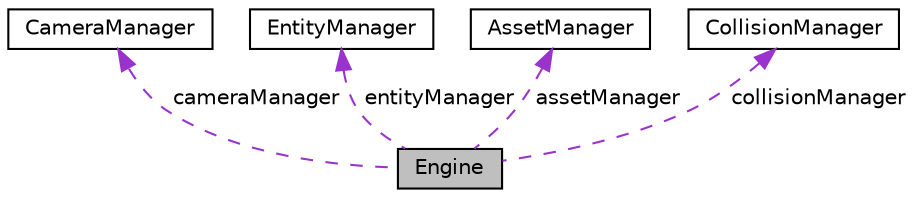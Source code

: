 digraph "Engine"
{
  edge [fontname="Helvetica",fontsize="10",labelfontname="Helvetica",labelfontsize="10"];
  node [fontname="Helvetica",fontsize="10",shape=record];
  Node1 [label="Engine",height=0.2,width=0.4,color="black", fillcolor="grey75", style="filled", fontcolor="black"];
  Node2 -> Node1 [dir="back",color="darkorchid3",fontsize="10",style="dashed",label=" cameraManager" ,fontname="Helvetica"];
  Node2 [label="CameraManager",height=0.2,width=0.4,color="black", fillcolor="white", style="filled",URL="$class_camera_manager.html",tooltip="Basic camera class. "];
  Node3 -> Node1 [dir="back",color="darkorchid3",fontsize="10",style="dashed",label=" entityManager" ,fontname="Helvetica"];
  Node3 [label="EntityManager",height=0.2,width=0.4,color="black", fillcolor="white", style="filled",URL="$class_entity_manager.html"];
  Node4 -> Node1 [dir="back",color="darkorchid3",fontsize="10",style="dashed",label=" assetManager" ,fontname="Helvetica"];
  Node4 [label="AssetManager",height=0.2,width=0.4,color="black", fillcolor="white", style="filled",URL="$class_asset_manager.html",tooltip="This is the container for all assets that are to be used in game. "];
  Node5 -> Node1 [dir="back",color="darkorchid3",fontsize="10",style="dashed",label=" collisionManager" ,fontname="Helvetica"];
  Node5 [label="CollisionManager",height=0.2,width=0.4,color="black", fillcolor="white", style="filled",URL="$class_collision_manager.html",tooltip="Handles all collision behavior. "];
}
